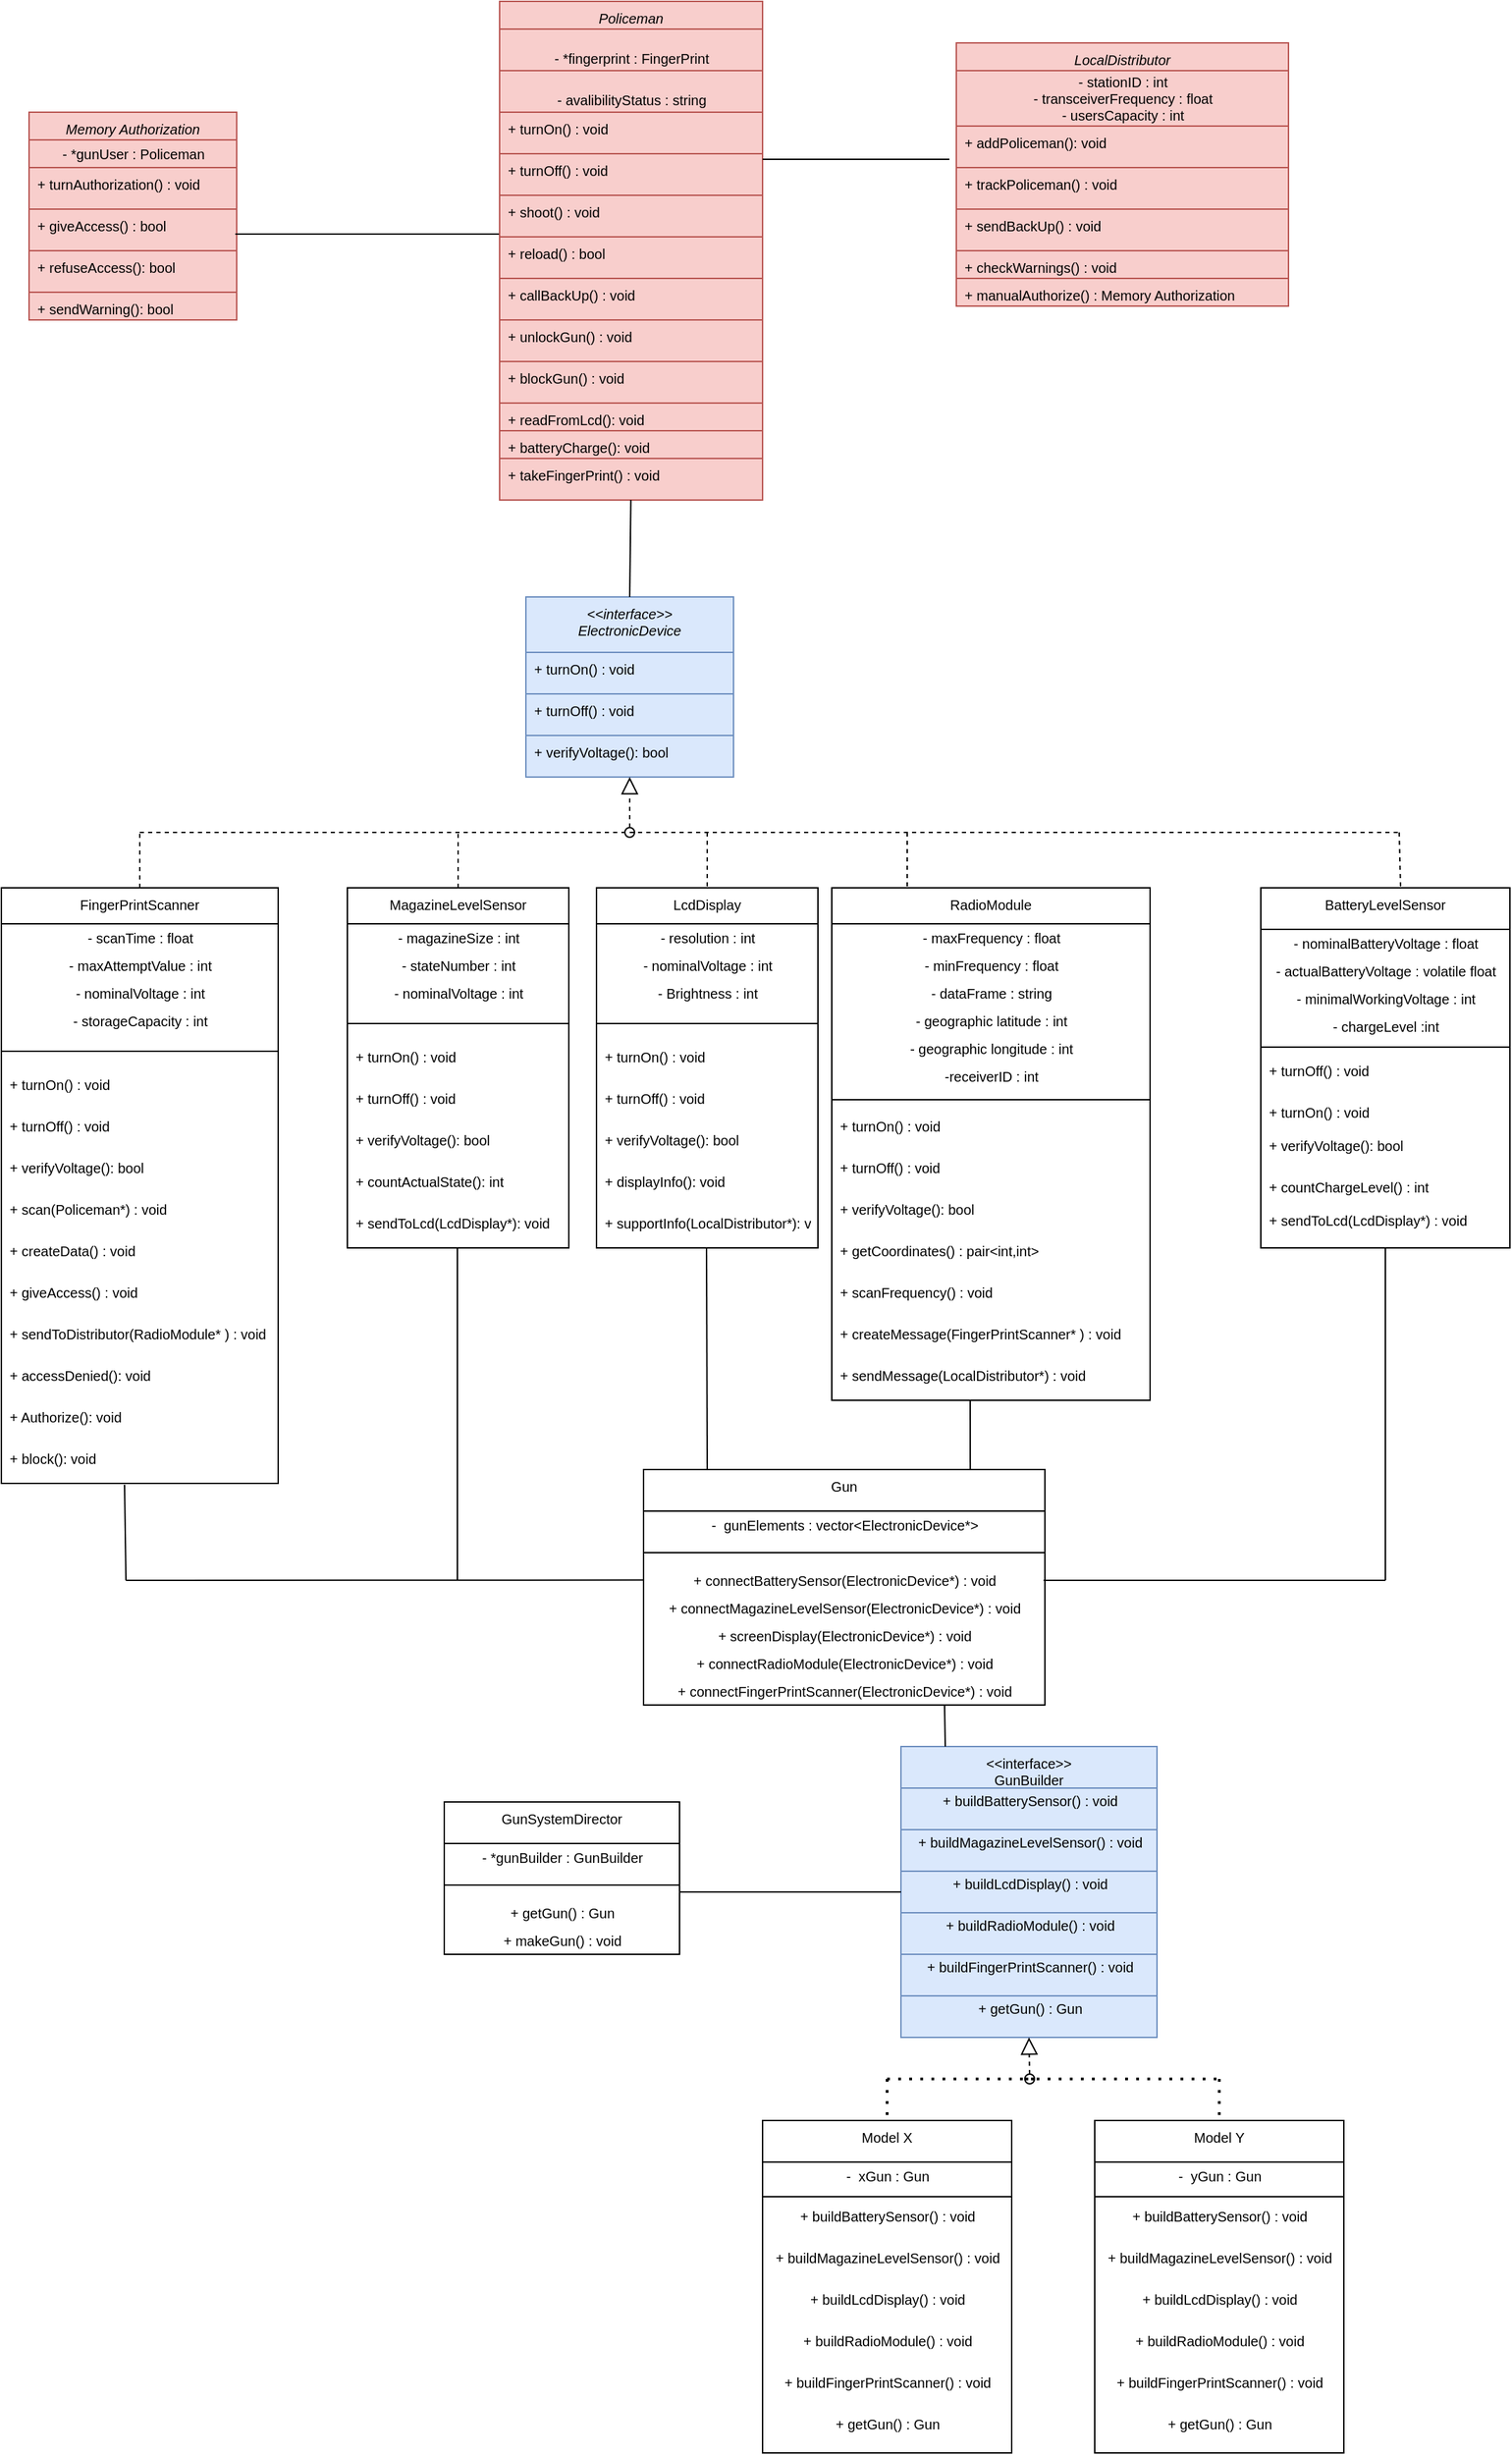 <mxfile version="13.10.9" type="github">
  <diagram id="C5RBs43oDa-KdzZeNtuy" name="Page-1">
    <mxGraphModel dx="1769" dy="583" grid="1" gridSize="10" guides="1" tooltips="1" connect="1" arrows="1" fold="1" page="1" pageScale="1" pageWidth="827" pageHeight="1169" math="0" shadow="0">
      <root>
        <mxCell id="WIyWlLk6GJQsqaUBKTNV-0" />
        <mxCell id="WIyWlLk6GJQsqaUBKTNV-1" parent="WIyWlLk6GJQsqaUBKTNV-0" />
        <mxCell id="zkfFHV4jXpPFQw0GAbJ--0" value="&lt;&lt;interface&gt;&gt;&#xa;ElectronicDevice" style="swimlane;fontStyle=2;align=center;verticalAlign=top;childLayout=stackLayout;horizontal=1;startSize=40;horizontalStack=0;resizeParent=1;resizeLast=0;collapsible=1;marginBottom=0;rounded=0;shadow=0;strokeWidth=1;fontSize=10;fillColor=#dae8fc;strokeColor=#6c8ebf;" parent="WIyWlLk6GJQsqaUBKTNV-1" vertex="1">
          <mxGeometry x="289" y="490" width="150" height="130" as="geometry">
            <mxRectangle x="230" y="140" width="160" height="26" as="alternateBounds" />
          </mxGeometry>
        </mxCell>
        <mxCell id="zkfFHV4jXpPFQw0GAbJ--5" value="+ turnOn() : void&#xa;" style="text;align=left;verticalAlign=top;spacingLeft=4;spacingRight=4;overflow=hidden;rotatable=0;points=[[0,0.5],[1,0.5]];portConstraint=eastwest;fontStyle=0;fontSize=10;fillColor=#dae8fc;strokeColor=#6c8ebf;" parent="zkfFHV4jXpPFQw0GAbJ--0" vertex="1">
          <mxGeometry y="40" width="150" height="30" as="geometry" />
        </mxCell>
        <mxCell id="sx2QIKrMVO3LEQY4gypk-1" value="+ turnOff() : void&#xa;" style="text;align=left;verticalAlign=top;spacingLeft=4;spacingRight=4;overflow=hidden;rotatable=0;points=[[0,0.5],[1,0.5]];portConstraint=eastwest;fontStyle=0;fontSize=10;fillColor=#dae8fc;strokeColor=#6c8ebf;" parent="zkfFHV4jXpPFQw0GAbJ--0" vertex="1">
          <mxGeometry y="70" width="150" height="30" as="geometry" />
        </mxCell>
        <mxCell id="LMsbqxx9MmnWXp2nUihB-29" value="+ verifyVoltage(): bool&#xa;" style="text;align=left;verticalAlign=top;spacingLeft=4;spacingRight=4;overflow=hidden;rotatable=0;points=[[0,0.5],[1,0.5]];portConstraint=eastwest;fontStyle=0;fontSize=10;fillColor=#dae8fc;strokeColor=#6c8ebf;" parent="zkfFHV4jXpPFQw0GAbJ--0" vertex="1">
          <mxGeometry y="100" width="150" height="30" as="geometry" />
        </mxCell>
        <mxCell id="zkfFHV4jXpPFQw0GAbJ--6" value="BatteryLevelSensor" style="swimlane;fontStyle=0;align=center;verticalAlign=top;childLayout=stackLayout;horizontal=1;startSize=30;horizontalStack=0;resizeParent=1;resizeLast=0;collapsible=1;marginBottom=0;rounded=0;shadow=0;strokeWidth=1;fontSize=10;" parent="WIyWlLk6GJQsqaUBKTNV-1" vertex="1">
          <mxGeometry x="820" y="700" width="180" height="260" as="geometry">
            <mxRectangle x="130" y="380" width="160" height="26" as="alternateBounds" />
          </mxGeometry>
        </mxCell>
        <mxCell id="LMsbqxx9MmnWXp2nUihB-1" value="- nominalBatteryVoltage : float" style="text;html=1;align=center;verticalAlign=middle;resizable=0;points=[];autosize=1;fontSize=10;" parent="zkfFHV4jXpPFQw0GAbJ--6" vertex="1">
          <mxGeometry y="30" width="180" height="20" as="geometry" />
        </mxCell>
        <mxCell id="LMsbqxx9MmnWXp2nUihB-2" value="- actualBatteryVoltage : volatile float" style="text;html=1;align=center;verticalAlign=middle;resizable=0;points=[];autosize=1;fontSize=10;" parent="zkfFHV4jXpPFQw0GAbJ--6" vertex="1">
          <mxGeometry y="50" width="180" height="20" as="geometry" />
        </mxCell>
        <mxCell id="LMsbqxx9MmnWXp2nUihB-3" value="- minimalWorkingVoltage : int" style="text;html=1;align=center;verticalAlign=middle;resizable=0;points=[];autosize=1;fontSize=10;" parent="zkfFHV4jXpPFQw0GAbJ--6" vertex="1">
          <mxGeometry y="70" width="180" height="20" as="geometry" />
        </mxCell>
        <mxCell id="LMsbqxx9MmnWXp2nUihB-5" value="- chargeLevel :int " style="text;html=1;align=center;verticalAlign=middle;resizable=0;points=[];autosize=1;fontSize=10;" parent="zkfFHV4jXpPFQw0GAbJ--6" vertex="1">
          <mxGeometry y="90" width="180" height="20" as="geometry" />
        </mxCell>
        <mxCell id="zkfFHV4jXpPFQw0GAbJ--9" value="" style="line;html=1;strokeWidth=1;align=left;verticalAlign=middle;spacingTop=-6;spacingLeft=2;spacingRight=3;rotatable=0;labelPosition=right;points=[];portConstraint=eastwest;spacing=-1;fontSize=10;" parent="zkfFHV4jXpPFQw0GAbJ--6" vertex="1">
          <mxGeometry y="110" width="180" height="10" as="geometry" />
        </mxCell>
        <mxCell id="sx2QIKrMVO3LEQY4gypk-17" value="+ turnOff() : void&#xa;" style="text;align=left;verticalAlign=top;spacingLeft=4;spacingRight=4;overflow=hidden;rotatable=0;points=[[0,0.5],[1,0.5]];portConstraint=eastwest;fontStyle=0;fontSize=10;" parent="zkfFHV4jXpPFQw0GAbJ--6" vertex="1">
          <mxGeometry y="120" width="180" height="30" as="geometry" />
        </mxCell>
        <mxCell id="sx2QIKrMVO3LEQY4gypk-15" value="+ turnOn() : void&#xa;" style="text;align=left;verticalAlign=top;spacingLeft=4;spacingRight=4;overflow=hidden;rotatable=0;points=[[0,0.5],[1,0.5]];portConstraint=eastwest;fontStyle=0;fontSize=10;" parent="zkfFHV4jXpPFQw0GAbJ--6" vertex="1">
          <mxGeometry y="150" width="180" height="24" as="geometry" />
        </mxCell>
        <mxCell id="LMsbqxx9MmnWXp2nUihB-31" value="+ verifyVoltage(): bool&#xa;" style="text;align=left;verticalAlign=top;spacingLeft=4;spacingRight=4;overflow=hidden;rotatable=0;points=[[0,0.5],[1,0.5]];portConstraint=eastwest;fontStyle=0;fontSize=10;" parent="zkfFHV4jXpPFQw0GAbJ--6" vertex="1">
          <mxGeometry y="174" width="180" height="30" as="geometry" />
        </mxCell>
        <mxCell id="LMsbqxx9MmnWXp2nUihB-7" value="+ countChargeLevel() : int&#xa;&#xa;" style="text;align=left;verticalAlign=top;spacingLeft=4;spacingRight=4;overflow=hidden;rotatable=0;points=[[0,0.5],[1,0.5]];portConstraint=eastwest;fontStyle=0;fontSize=10;" parent="zkfFHV4jXpPFQw0GAbJ--6" vertex="1">
          <mxGeometry y="204" width="180" height="24" as="geometry" />
        </mxCell>
        <mxCell id="LMsbqxx9MmnWXp2nUihB-8" value="+ sendToLcd(LcdDisplay*) : void&#xa;&#xa;" style="text;align=left;verticalAlign=top;spacingLeft=4;spacingRight=4;overflow=hidden;rotatable=0;points=[[0,0.5],[1,0.5]];portConstraint=eastwest;fontStyle=0;fontSize=10;" parent="zkfFHV4jXpPFQw0GAbJ--6" vertex="1">
          <mxGeometry y="228" width="180" height="24" as="geometry" />
        </mxCell>
        <mxCell id="zkfFHV4jXpPFQw0GAbJ--13" value="LcdDisplay" style="swimlane;fontStyle=0;align=center;verticalAlign=top;childLayout=stackLayout;horizontal=1;startSize=26;horizontalStack=0;resizeParent=1;resizeLast=0;collapsible=1;marginBottom=0;rounded=0;shadow=0;strokeWidth=1;fontSize=10;" parent="WIyWlLk6GJQsqaUBKTNV-1" vertex="1">
          <mxGeometry x="340" y="700" width="160" height="260" as="geometry">
            <mxRectangle x="340" y="380" width="170" height="26" as="alternateBounds" />
          </mxGeometry>
        </mxCell>
        <mxCell id="LMsbqxx9MmnWXp2nUihB-39" value="- resolution : int" style="text;html=1;align=center;verticalAlign=middle;resizable=0;points=[];autosize=1;fontSize=10;" parent="zkfFHV4jXpPFQw0GAbJ--13" vertex="1">
          <mxGeometry y="26" width="160" height="20" as="geometry" />
        </mxCell>
        <mxCell id="LMsbqxx9MmnWXp2nUihB-40" value="- nominalVoltage : int" style="text;html=1;align=center;verticalAlign=middle;resizable=0;points=[];autosize=1;fontSize=10;" parent="zkfFHV4jXpPFQw0GAbJ--13" vertex="1">
          <mxGeometry y="46" width="160" height="20" as="geometry" />
        </mxCell>
        <mxCell id="LMsbqxx9MmnWXp2nUihB-41" value="- Brightness : int" style="text;html=1;align=center;verticalAlign=middle;resizable=0;points=[];autosize=1;fontSize=10;" parent="zkfFHV4jXpPFQw0GAbJ--13" vertex="1">
          <mxGeometry y="66" width="160" height="20" as="geometry" />
        </mxCell>
        <mxCell id="zkfFHV4jXpPFQw0GAbJ--15" value="" style="line;html=1;strokeWidth=1;align=left;verticalAlign=middle;spacingTop=-1;spacingLeft=3;spacingRight=3;rotatable=0;labelPosition=right;points=[];portConstraint=eastwest;fontSize=10;" parent="zkfFHV4jXpPFQw0GAbJ--13" vertex="1">
          <mxGeometry y="86" width="160" height="24" as="geometry" />
        </mxCell>
        <mxCell id="sx2QIKrMVO3LEQY4gypk-14" value="+ turnOn() : void&#xa;" style="text;align=left;verticalAlign=top;spacingLeft=4;spacingRight=4;overflow=hidden;rotatable=0;points=[[0,0.5],[1,0.5]];portConstraint=eastwest;fontStyle=0;fontSize=10;" parent="zkfFHV4jXpPFQw0GAbJ--13" vertex="1">
          <mxGeometry y="110" width="160" height="30" as="geometry" />
        </mxCell>
        <mxCell id="sx2QIKrMVO3LEQY4gypk-16" value="+ turnOff() : void&#xa;" style="text;align=left;verticalAlign=top;spacingLeft=4;spacingRight=4;overflow=hidden;rotatable=0;points=[[0,0.5],[1,0.5]];portConstraint=eastwest;fontStyle=0;fontSize=10;" parent="zkfFHV4jXpPFQw0GAbJ--13" vertex="1">
          <mxGeometry y="140" width="160" height="30" as="geometry" />
        </mxCell>
        <mxCell id="LMsbqxx9MmnWXp2nUihB-33" value="+ verifyVoltage(): bool&#xa;" style="text;align=left;verticalAlign=top;spacingLeft=4;spacingRight=4;overflow=hidden;rotatable=0;points=[[0,0.5],[1,0.5]];portConstraint=eastwest;fontStyle=0;fontSize=10;" parent="zkfFHV4jXpPFQw0GAbJ--13" vertex="1">
          <mxGeometry y="170" width="160" height="30" as="geometry" />
        </mxCell>
        <mxCell id="LMsbqxx9MmnWXp2nUihB-42" value="+ displayInfo(): void&#xa;" style="text;align=left;verticalAlign=top;spacingLeft=4;spacingRight=4;overflow=hidden;rotatable=0;points=[[0,0.5],[1,0.5]];portConstraint=eastwest;fontStyle=0;fontSize=10;" parent="zkfFHV4jXpPFQw0GAbJ--13" vertex="1">
          <mxGeometry y="200" width="160" height="30" as="geometry" />
        </mxCell>
        <mxCell id="LMsbqxx9MmnWXp2nUihB-43" value="+ supportInfo(LocalDistributor*): void&#xa;" style="text;align=left;verticalAlign=top;spacingLeft=4;spacingRight=4;overflow=hidden;rotatable=0;points=[[0,0.5],[1,0.5]];portConstraint=eastwest;fontStyle=0;fontSize=10;" parent="zkfFHV4jXpPFQw0GAbJ--13" vertex="1">
          <mxGeometry y="230" width="160" height="30" as="geometry" />
        </mxCell>
        <mxCell id="sx2QIKrMVO3LEQY4gypk-18" value="MagazineLevelSensor" style="swimlane;fontStyle=0;align=center;verticalAlign=top;childLayout=stackLayout;horizontal=1;startSize=26;horizontalStack=0;resizeParent=1;resizeLast=0;collapsible=1;marginBottom=0;rounded=0;shadow=0;strokeWidth=1;fontSize=10;" parent="WIyWlLk6GJQsqaUBKTNV-1" vertex="1">
          <mxGeometry x="160" y="700" width="160" height="260" as="geometry">
            <mxRectangle x="340" y="380" width="170" height="26" as="alternateBounds" />
          </mxGeometry>
        </mxCell>
        <mxCell id="LMsbqxx9MmnWXp2nUihB-10" value="- magazineSize : int" style="text;html=1;align=center;verticalAlign=middle;resizable=0;points=[];autosize=1;fontSize=10;" parent="sx2QIKrMVO3LEQY4gypk-18" vertex="1">
          <mxGeometry y="26" width="160" height="20" as="geometry" />
        </mxCell>
        <mxCell id="LMsbqxx9MmnWXp2nUihB-11" value="- stateNumber : int" style="text;html=1;align=center;verticalAlign=middle;resizable=0;points=[];autosize=1;fontSize=10;" parent="sx2QIKrMVO3LEQY4gypk-18" vertex="1">
          <mxGeometry y="46" width="160" height="20" as="geometry" />
        </mxCell>
        <mxCell id="LMsbqxx9MmnWXp2nUihB-12" value="- nominalVoltage : int" style="text;html=1;align=center;verticalAlign=middle;resizable=0;points=[];autosize=1;fontSize=10;" parent="sx2QIKrMVO3LEQY4gypk-18" vertex="1">
          <mxGeometry y="66" width="160" height="20" as="geometry" />
        </mxCell>
        <mxCell id="sx2QIKrMVO3LEQY4gypk-20" value="" style="line;html=1;strokeWidth=1;align=left;verticalAlign=middle;spacingTop=-1;spacingLeft=3;spacingRight=3;rotatable=0;labelPosition=right;points=[];portConstraint=eastwest;fontSize=10;" parent="sx2QIKrMVO3LEQY4gypk-18" vertex="1">
          <mxGeometry y="86" width="160" height="24" as="geometry" />
        </mxCell>
        <mxCell id="sx2QIKrMVO3LEQY4gypk-21" value="+ turnOn() : void&#xa;" style="text;align=left;verticalAlign=top;spacingLeft=4;spacingRight=4;overflow=hidden;rotatable=0;points=[[0,0.5],[1,0.5]];portConstraint=eastwest;fontStyle=0;fontSize=10;" parent="sx2QIKrMVO3LEQY4gypk-18" vertex="1">
          <mxGeometry y="110" width="160" height="30" as="geometry" />
        </mxCell>
        <mxCell id="sx2QIKrMVO3LEQY4gypk-22" value="+ turnOff() : void&#xa;" style="text;align=left;verticalAlign=top;spacingLeft=4;spacingRight=4;overflow=hidden;rotatable=0;points=[[0,0.5],[1,0.5]];portConstraint=eastwest;fontStyle=0;fontSize=10;" parent="sx2QIKrMVO3LEQY4gypk-18" vertex="1">
          <mxGeometry y="140" width="160" height="30" as="geometry" />
        </mxCell>
        <mxCell id="LMsbqxx9MmnWXp2nUihB-32" value="+ verifyVoltage(): bool&#xa;" style="text;align=left;verticalAlign=top;spacingLeft=4;spacingRight=4;overflow=hidden;rotatable=0;points=[[0,0.5],[1,0.5]];portConstraint=eastwest;fontStyle=0;fontSize=10;" parent="sx2QIKrMVO3LEQY4gypk-18" vertex="1">
          <mxGeometry y="170" width="160" height="30" as="geometry" />
        </mxCell>
        <mxCell id="LMsbqxx9MmnWXp2nUihB-37" value="+ countActualState(): int&#xa;" style="text;align=left;verticalAlign=top;spacingLeft=4;spacingRight=4;overflow=hidden;rotatable=0;points=[[0,0.5],[1,0.5]];portConstraint=eastwest;fontStyle=0;fontSize=10;" parent="sx2QIKrMVO3LEQY4gypk-18" vertex="1">
          <mxGeometry y="200" width="160" height="30" as="geometry" />
        </mxCell>
        <mxCell id="LMsbqxx9MmnWXp2nUihB-38" value="+ sendToLcd(LcdDisplay*): void&#xa;" style="text;align=left;verticalAlign=top;spacingLeft=4;spacingRight=4;overflow=hidden;rotatable=0;points=[[0,0.5],[1,0.5]];portConstraint=eastwest;fontStyle=0;fontSize=10;" parent="sx2QIKrMVO3LEQY4gypk-18" vertex="1">
          <mxGeometry y="230" width="160" height="30" as="geometry" />
        </mxCell>
        <mxCell id="sx2QIKrMVO3LEQY4gypk-25" value="RadioModule" style="swimlane;fontStyle=0;align=center;verticalAlign=top;childLayout=stackLayout;horizontal=1;startSize=26;horizontalStack=0;resizeParent=1;resizeLast=0;collapsible=1;marginBottom=0;rounded=0;shadow=0;strokeWidth=1;fontSize=10;" parent="WIyWlLk6GJQsqaUBKTNV-1" vertex="1">
          <mxGeometry x="510" y="700" width="230" height="370" as="geometry">
            <mxRectangle x="340" y="380" width="170" height="26" as="alternateBounds" />
          </mxGeometry>
        </mxCell>
        <mxCell id="LMsbqxx9MmnWXp2nUihB-44" value="- maxFrequency : float" style="text;html=1;align=center;verticalAlign=middle;resizable=0;points=[];autosize=1;fontSize=10;" parent="sx2QIKrMVO3LEQY4gypk-25" vertex="1">
          <mxGeometry y="26" width="230" height="20" as="geometry" />
        </mxCell>
        <mxCell id="LMsbqxx9MmnWXp2nUihB-45" value="- minFrequency : float" style="text;html=1;align=center;verticalAlign=middle;resizable=0;points=[];autosize=1;fontSize=10;" parent="sx2QIKrMVO3LEQY4gypk-25" vertex="1">
          <mxGeometry y="46" width="230" height="20" as="geometry" />
        </mxCell>
        <mxCell id="LMsbqxx9MmnWXp2nUihB-47" value="- dataFrame : string" style="text;html=1;align=center;verticalAlign=middle;resizable=0;points=[];autosize=1;fontSize=10;" parent="sx2QIKrMVO3LEQY4gypk-25" vertex="1">
          <mxGeometry y="66" width="230" height="20" as="geometry" />
        </mxCell>
        <mxCell id="LMsbqxx9MmnWXp2nUihB-48" value="-&lt;span class=&quot;aCOpRe&quot;&gt;&lt;span&gt; geographic latitude : int&lt;br&gt;&lt;/span&gt;&lt;/span&gt;" style="text;html=1;align=center;verticalAlign=middle;resizable=0;points=[];autosize=1;fontSize=10;" parent="sx2QIKrMVO3LEQY4gypk-25" vertex="1">
          <mxGeometry y="86" width="230" height="20" as="geometry" />
        </mxCell>
        <mxCell id="LMsbqxx9MmnWXp2nUihB-49" value="-&lt;span class=&quot;aCOpRe&quot;&gt;&lt;span&gt; geographic longitude : int&lt;br&gt;&lt;/span&gt;&lt;/span&gt;" style="text;html=1;align=center;verticalAlign=middle;resizable=0;points=[];autosize=1;fontSize=10;" parent="sx2QIKrMVO3LEQY4gypk-25" vertex="1">
          <mxGeometry y="106" width="230" height="20" as="geometry" />
        </mxCell>
        <mxCell id="LMsbqxx9MmnWXp2nUihB-50" value="-receiverID : int" style="text;html=1;align=center;verticalAlign=middle;resizable=0;points=[];autosize=1;fontSize=10;" parent="sx2QIKrMVO3LEQY4gypk-25" vertex="1">
          <mxGeometry y="126" width="230" height="20" as="geometry" />
        </mxCell>
        <mxCell id="sx2QIKrMVO3LEQY4gypk-26" value="" style="line;html=1;strokeWidth=1;align=left;verticalAlign=middle;spacingTop=-1;spacingLeft=3;spacingRight=3;rotatable=0;labelPosition=right;points=[];portConstraint=eastwest;fontSize=10;" parent="sx2QIKrMVO3LEQY4gypk-25" vertex="1">
          <mxGeometry y="146" width="230" height="14" as="geometry" />
        </mxCell>
        <mxCell id="sx2QIKrMVO3LEQY4gypk-27" value="+ turnOn() : void&#xa;" style="text;align=left;verticalAlign=top;spacingLeft=4;spacingRight=4;overflow=hidden;rotatable=0;points=[[0,0.5],[1,0.5]];portConstraint=eastwest;fontStyle=0;fontSize=10;" parent="sx2QIKrMVO3LEQY4gypk-25" vertex="1">
          <mxGeometry y="160" width="230" height="30" as="geometry" />
        </mxCell>
        <mxCell id="sx2QIKrMVO3LEQY4gypk-28" value="+ turnOff() : void&#xa;" style="text;align=left;verticalAlign=top;spacingLeft=4;spacingRight=4;overflow=hidden;rotatable=0;points=[[0,0.5],[1,0.5]];portConstraint=eastwest;fontStyle=0;fontSize=10;" parent="sx2QIKrMVO3LEQY4gypk-25" vertex="1">
          <mxGeometry y="190" width="230" height="30" as="geometry" />
        </mxCell>
        <mxCell id="LMsbqxx9MmnWXp2nUihB-34" value="+ verifyVoltage(): bool&#xa;" style="text;align=left;verticalAlign=top;spacingLeft=4;spacingRight=4;overflow=hidden;rotatable=0;points=[[0,0.5],[1,0.5]];portConstraint=eastwest;fontStyle=0;fontSize=10;" parent="sx2QIKrMVO3LEQY4gypk-25" vertex="1">
          <mxGeometry y="220" width="230" height="30" as="geometry" />
        </mxCell>
        <mxCell id="LMsbqxx9MmnWXp2nUihB-51" value="+ getCoordinates() : pair&lt;int,int&gt;&#xa;" style="text;align=left;verticalAlign=top;spacingLeft=4;spacingRight=4;overflow=hidden;rotatable=0;points=[[0,0.5],[1,0.5]];portConstraint=eastwest;fontStyle=0;fontSize=10;" parent="sx2QIKrMVO3LEQY4gypk-25" vertex="1">
          <mxGeometry y="250" width="230" height="30" as="geometry" />
        </mxCell>
        <mxCell id="LMsbqxx9MmnWXp2nUihB-52" value="+ scanFrequency() : void&#xa;" style="text;align=left;verticalAlign=top;spacingLeft=4;spacingRight=4;overflow=hidden;rotatable=0;points=[[0,0.5],[1,0.5]];portConstraint=eastwest;fontStyle=0;fontSize=10;" parent="sx2QIKrMVO3LEQY4gypk-25" vertex="1">
          <mxGeometry y="280" width="230" height="30" as="geometry" />
        </mxCell>
        <mxCell id="LMsbqxx9MmnWXp2nUihB-53" value="+ createMessage(FingerPrintScanner* ) : void&#xa;" style="text;align=left;verticalAlign=top;spacingLeft=4;spacingRight=4;overflow=hidden;rotatable=0;points=[[0,0.5],[1,0.5]];portConstraint=eastwest;fontStyle=0;fontSize=10;" parent="sx2QIKrMVO3LEQY4gypk-25" vertex="1">
          <mxGeometry y="310" width="230" height="30" as="geometry" />
        </mxCell>
        <mxCell id="LMsbqxx9MmnWXp2nUihB-54" value="+ sendMessage(LocalDistributor*) : void&#xa;" style="text;align=left;verticalAlign=top;spacingLeft=4;spacingRight=4;overflow=hidden;rotatable=0;points=[[0,0.5],[1,0.5]];portConstraint=eastwest;fontStyle=0;fontSize=10;" parent="sx2QIKrMVO3LEQY4gypk-25" vertex="1">
          <mxGeometry y="340" width="230" height="30" as="geometry" />
        </mxCell>
        <mxCell id="sx2QIKrMVO3LEQY4gypk-29" value="FingerPrintScanner" style="swimlane;fontStyle=0;align=center;verticalAlign=top;childLayout=stackLayout;horizontal=1;startSize=26;horizontalStack=0;resizeParent=1;resizeLast=0;collapsible=1;marginBottom=0;rounded=0;shadow=0;strokeWidth=1;fontSize=10;" parent="WIyWlLk6GJQsqaUBKTNV-1" vertex="1">
          <mxGeometry x="-90" y="700" width="200" height="430" as="geometry">
            <mxRectangle x="340" y="380" width="170" height="26" as="alternateBounds" />
          </mxGeometry>
        </mxCell>
        <mxCell id="LMsbqxx9MmnWXp2nUihB-55" value="&lt;div&gt;- scanTime : float&lt;/div&gt;" style="text;html=1;align=center;verticalAlign=middle;resizable=0;points=[];autosize=1;fontSize=10;" parent="sx2QIKrMVO3LEQY4gypk-29" vertex="1">
          <mxGeometry y="26" width="200" height="20" as="geometry" />
        </mxCell>
        <mxCell id="LMsbqxx9MmnWXp2nUihB-56" value="&lt;div&gt;- maxAttemptValue : int&lt;/div&gt;" style="text;html=1;align=center;verticalAlign=middle;resizable=0;points=[];autosize=1;fontSize=10;" parent="sx2QIKrMVO3LEQY4gypk-29" vertex="1">
          <mxGeometry y="46" width="200" height="20" as="geometry" />
        </mxCell>
        <mxCell id="LMsbqxx9MmnWXp2nUihB-58" value="- nominalVoltage : int" style="text;html=1;align=center;verticalAlign=middle;resizable=0;points=[];autosize=1;fontSize=10;" parent="sx2QIKrMVO3LEQY4gypk-29" vertex="1">
          <mxGeometry y="66" width="200" height="20" as="geometry" />
        </mxCell>
        <mxCell id="LMsbqxx9MmnWXp2nUihB-57" value="- storageCapacity : int" style="text;html=1;align=center;verticalAlign=middle;resizable=0;points=[];autosize=1;fontSize=10;" parent="sx2QIKrMVO3LEQY4gypk-29" vertex="1">
          <mxGeometry y="86" width="200" height="20" as="geometry" />
        </mxCell>
        <mxCell id="sx2QIKrMVO3LEQY4gypk-30" value="" style="line;html=1;strokeWidth=1;align=left;verticalAlign=middle;spacingTop=-1;spacingLeft=3;spacingRight=3;rotatable=0;labelPosition=right;points=[];portConstraint=eastwest;fontSize=10;" parent="sx2QIKrMVO3LEQY4gypk-29" vertex="1">
          <mxGeometry y="106" width="200" height="24" as="geometry" />
        </mxCell>
        <mxCell id="sx2QIKrMVO3LEQY4gypk-31" value="+ turnOn() : void&#xa;" style="text;align=left;verticalAlign=top;spacingLeft=4;spacingRight=4;overflow=hidden;rotatable=0;points=[[0,0.5],[1,0.5]];portConstraint=eastwest;fontStyle=0;fontSize=10;" parent="sx2QIKrMVO3LEQY4gypk-29" vertex="1">
          <mxGeometry y="130" width="200" height="30" as="geometry" />
        </mxCell>
        <mxCell id="sx2QIKrMVO3LEQY4gypk-32" value="+ turnOff() : void&#xa;" style="text;align=left;verticalAlign=top;spacingLeft=4;spacingRight=4;overflow=hidden;rotatable=0;points=[[0,0.5],[1,0.5]];portConstraint=eastwest;fontStyle=0;fontSize=10;" parent="sx2QIKrMVO3LEQY4gypk-29" vertex="1">
          <mxGeometry y="160" width="200" height="30" as="geometry" />
        </mxCell>
        <mxCell id="LMsbqxx9MmnWXp2nUihB-35" value="+ verifyVoltage(): bool&#xa;" style="text;align=left;verticalAlign=top;spacingLeft=4;spacingRight=4;overflow=hidden;rotatable=0;points=[[0,0.5],[1,0.5]];portConstraint=eastwest;fontStyle=0;fontSize=10;" parent="sx2QIKrMVO3LEQY4gypk-29" vertex="1">
          <mxGeometry y="190" width="200" height="30" as="geometry" />
        </mxCell>
        <mxCell id="LMsbqxx9MmnWXp2nUihB-60" value="+ scan(Policeman*) : void  &#xa;" style="text;align=left;verticalAlign=top;spacingLeft=4;spacingRight=4;overflow=hidden;rotatable=0;points=[[0,0.5],[1,0.5]];portConstraint=eastwest;fontStyle=0;fontSize=10;" parent="sx2QIKrMVO3LEQY4gypk-29" vertex="1">
          <mxGeometry y="220" width="200" height="30" as="geometry" />
        </mxCell>
        <mxCell id="LMsbqxx9MmnWXp2nUihB-62" value="+ createData() : void  &#xa;" style="text;align=left;verticalAlign=top;spacingLeft=4;spacingRight=4;overflow=hidden;rotatable=0;points=[[0,0.5],[1,0.5]];portConstraint=eastwest;fontStyle=0;fontSize=10;" parent="sx2QIKrMVO3LEQY4gypk-29" vertex="1">
          <mxGeometry y="250" width="200" height="30" as="geometry" />
        </mxCell>
        <mxCell id="zYMQDGKd3a_AJ7LAd1tk-0" value="+ giveAccess() : void  &#xa;" style="text;align=left;verticalAlign=top;spacingLeft=4;spacingRight=4;overflow=hidden;rotatable=0;points=[[0,0.5],[1,0.5]];portConstraint=eastwest;fontStyle=0;fontSize=10;" parent="sx2QIKrMVO3LEQY4gypk-29" vertex="1">
          <mxGeometry y="280" width="200" height="30" as="geometry" />
        </mxCell>
        <mxCell id="zYMQDGKd3a_AJ7LAd1tk-1" value="+ sendToDistributor(RadioModule* ) : void  &#xa;" style="text;align=left;verticalAlign=top;spacingLeft=4;spacingRight=4;overflow=hidden;rotatable=0;points=[[0,0.5],[1,0.5]];portConstraint=eastwest;fontStyle=0;fontSize=10;" parent="sx2QIKrMVO3LEQY4gypk-29" vertex="1">
          <mxGeometry y="310" width="200" height="30" as="geometry" />
        </mxCell>
        <mxCell id="LMsbqxx9MmnWXp2nUihB-75" value="+ accessDenied(): void  &#xa;&#xa;&#xa;" style="text;align=left;verticalAlign=top;spacingLeft=4;spacingRight=4;overflow=hidden;rotatable=0;points=[[0,0.5],[1,0.5]];portConstraint=eastwest;fontStyle=0;fontSize=10;" parent="sx2QIKrMVO3LEQY4gypk-29" vertex="1">
          <mxGeometry y="340" width="200" height="30" as="geometry" />
        </mxCell>
        <mxCell id="zYMQDGKd3a_AJ7LAd1tk-9" value="+ Authorize(): void  &#xa;&#xa;&#xa;" style="text;align=left;verticalAlign=top;spacingLeft=4;spacingRight=4;overflow=hidden;rotatable=0;points=[[0,0.5],[1,0.5]];portConstraint=eastwest;fontStyle=0;fontSize=10;" parent="sx2QIKrMVO3LEQY4gypk-29" vertex="1">
          <mxGeometry y="370" width="200" height="30" as="geometry" />
        </mxCell>
        <mxCell id="zYMQDGKd3a_AJ7LAd1tk-6" value="+ block(): void  &#xa;" style="text;align=left;verticalAlign=top;spacingLeft=4;spacingRight=4;overflow=hidden;rotatable=0;points=[[0,0.5],[1,0.5]];portConstraint=eastwest;fontStyle=0;fontSize=10;" parent="sx2QIKrMVO3LEQY4gypk-29" vertex="1">
          <mxGeometry y="400" width="200" height="30" as="geometry" />
        </mxCell>
        <mxCell id="LMsbqxx9MmnWXp2nUihB-20" value="" style="endArrow=none;dashed=1;html=1;fontSize=10;" parent="WIyWlLk6GJQsqaUBKTNV-1" edge="1">
          <mxGeometry width="50" height="50" relative="1" as="geometry">
            <mxPoint x="10" y="660" as="sourcePoint" />
            <mxPoint x="280" y="660" as="targetPoint" />
          </mxGeometry>
        </mxCell>
        <mxCell id="LMsbqxx9MmnWXp2nUihB-22" value="" style="endArrow=none;dashed=1;html=1;exitX=0.5;exitY=0;exitDx=0;exitDy=0;fontSize=10;" parent="WIyWlLk6GJQsqaUBKTNV-1" source="sx2QIKrMVO3LEQY4gypk-18" edge="1">
          <mxGeometry width="50" height="50" relative="1" as="geometry">
            <mxPoint x="264.5" y="700" as="sourcePoint" />
            <mxPoint x="240" y="660" as="targetPoint" />
          </mxGeometry>
        </mxCell>
        <mxCell id="LMsbqxx9MmnWXp2nUihB-23" value="" style="endArrow=none;dashed=1;html=1;fontSize=10;" parent="WIyWlLk6GJQsqaUBKTNV-1" edge="1">
          <mxGeometry width="50" height="50" relative="1" as="geometry">
            <mxPoint x="280" y="660" as="sourcePoint" />
            <mxPoint x="920" y="660" as="targetPoint" />
          </mxGeometry>
        </mxCell>
        <mxCell id="LMsbqxx9MmnWXp2nUihB-24" value="" style="endArrow=none;dashed=1;html=1;entryX=0.5;entryY=0;entryDx=0;entryDy=0;fontSize=10;" parent="WIyWlLk6GJQsqaUBKTNV-1" target="zkfFHV4jXpPFQw0GAbJ--13" edge="1">
          <mxGeometry width="50" height="50" relative="1" as="geometry">
            <mxPoint x="420" y="660" as="sourcePoint" />
            <mxPoint x="520" y="570" as="targetPoint" />
          </mxGeometry>
        </mxCell>
        <mxCell id="LMsbqxx9MmnWXp2nUihB-25" value="" style="endArrow=none;dashed=1;html=1;entryX=0.5;entryY=0;entryDx=0;entryDy=0;fontSize=10;" parent="WIyWlLk6GJQsqaUBKTNV-1" edge="1">
          <mxGeometry width="50" height="50" relative="1" as="geometry">
            <mxPoint x="564.5" y="660" as="sourcePoint" />
            <mxPoint x="564.5" y="700" as="targetPoint" />
          </mxGeometry>
        </mxCell>
        <mxCell id="LMsbqxx9MmnWXp2nUihB-27" value="" style="startArrow=oval;startFill=0;startSize=7;endArrow=block;endFill=0;endSize=10;dashed=1;html=1;entryX=0.5;entryY=1;entryDx=0;entryDy=0;" parent="WIyWlLk6GJQsqaUBKTNV-1" target="zkfFHV4jXpPFQw0GAbJ--0" edge="1">
          <mxGeometry width="100" relative="1" as="geometry">
            <mxPoint x="364" y="660" as="sourcePoint" />
            <mxPoint x="400" y="600" as="targetPoint" />
          </mxGeometry>
        </mxCell>
        <mxCell id="LMsbqxx9MmnWXp2nUihB-80" value="Gun" style="swimlane;fontStyle=0;align=center;verticalAlign=top;childLayout=stackLayout;horizontal=1;startSize=30;horizontalStack=0;resizeParent=1;resizeLast=0;collapsible=1;marginBottom=0;rounded=0;shadow=0;strokeWidth=1;fontSize=10;" parent="WIyWlLk6GJQsqaUBKTNV-1" vertex="1">
          <mxGeometry x="374" y="1120" width="290" height="170" as="geometry">
            <mxRectangle x="130" y="380" width="160" height="26" as="alternateBounds" />
          </mxGeometry>
        </mxCell>
        <mxCell id="SZxRtCJqyWKQ7ooCCnyD-42" value="" style="endArrow=none;html=1;fontSize=10;entryX=0.5;entryY=1;entryDx=0;entryDy=0;exitX=0.814;exitY=0;exitDx=0;exitDy=0;exitPerimeter=0;" parent="LMsbqxx9MmnWXp2nUihB-80" source="LMsbqxx9MmnWXp2nUihB-80" edge="1">
          <mxGeometry width="50" height="50" relative="1" as="geometry">
            <mxPoint x="236" y="190" as="sourcePoint" />
            <mxPoint x="236" y="-50" as="targetPoint" />
          </mxGeometry>
        </mxCell>
        <mxCell id="SZxRtCJqyWKQ7ooCCnyD-0" value="&lt;font style=&quot;font-size: 10px&quot;&gt;-&amp;nbsp; gunElements :&lt;/font&gt;&lt;font style=&quot;font-size: 10px&quot;&gt;&lt;font style=&quot;font-size: 10px&quot;&gt; vector&amp;lt;ElectronicDevice*&amp;gt; &lt;/font&gt;&lt;/font&gt;" style="text;html=1;align=center;verticalAlign=middle;resizable=0;points=[];autosize=1;" parent="LMsbqxx9MmnWXp2nUihB-80" vertex="1">
          <mxGeometry y="30" width="290" height="20" as="geometry" />
        </mxCell>
        <mxCell id="LMsbqxx9MmnWXp2nUihB-85" value="" style="line;html=1;strokeWidth=1;align=left;verticalAlign=middle;spacingTop=-6;spacingLeft=2;spacingRight=3;rotatable=0;labelPosition=right;points=[];portConstraint=eastwest;spacing=-1;fontSize=10;" parent="LMsbqxx9MmnWXp2nUihB-80" vertex="1">
          <mxGeometry y="50" width="290" height="20" as="geometry" />
        </mxCell>
        <mxCell id="SZxRtCJqyWKQ7ooCCnyD-1" value="&lt;font style=&quot;font-size: 10px&quot;&gt;+ connectBatterySensor(ElectronicDevice*) : void&lt;/font&gt;" style="text;html=1;align=center;verticalAlign=middle;resizable=0;points=[];autosize=1;" parent="LMsbqxx9MmnWXp2nUihB-80" vertex="1">
          <mxGeometry y="70" width="290" height="20" as="geometry" />
        </mxCell>
        <mxCell id="SZxRtCJqyWKQ7ooCCnyD-3" value="&lt;font style=&quot;font-size: 10px&quot;&gt;+ connectMagazineLevelSensor(ElectronicDevice*) : void&lt;/font&gt;" style="text;html=1;align=center;verticalAlign=middle;resizable=0;points=[];autosize=1;" parent="LMsbqxx9MmnWXp2nUihB-80" vertex="1">
          <mxGeometry y="90" width="290" height="20" as="geometry" />
        </mxCell>
        <mxCell id="SZxRtCJqyWKQ7ooCCnyD-2" value="+ screenDisplay(ElectronicDevice*) : void" style="text;html=1;align=center;verticalAlign=middle;resizable=0;points=[];autosize=1;fontSize=10;" parent="LMsbqxx9MmnWXp2nUihB-80" vertex="1">
          <mxGeometry y="110" width="290" height="20" as="geometry" />
        </mxCell>
        <mxCell id="SZxRtCJqyWKQ7ooCCnyD-4" value="+ connectRadioModule(ElectronicDevice*) : void" style="text;html=1;align=center;verticalAlign=middle;resizable=0;points=[];autosize=1;fontSize=10;" parent="LMsbqxx9MmnWXp2nUihB-80" vertex="1">
          <mxGeometry y="130" width="290" height="20" as="geometry" />
        </mxCell>
        <mxCell id="SZxRtCJqyWKQ7ooCCnyD-59" value="+ connectFingerPrintScanner(ElectronicDevice*) : void" style="text;html=1;align=center;verticalAlign=middle;resizable=0;points=[];autosize=1;fontSize=10;" parent="LMsbqxx9MmnWXp2nUihB-80" vertex="1">
          <mxGeometry y="150" width="290" height="20" as="geometry" />
        </mxCell>
        <mxCell id="LMsbqxx9MmnWXp2nUihB-91" value="&lt;&lt;interface&gt;&gt;&#xa;GunBuilder&#xa;" style="swimlane;fontStyle=0;align=center;verticalAlign=top;childLayout=stackLayout;horizontal=1;startSize=30;horizontalStack=0;resizeParent=1;resizeLast=0;collapsible=1;marginBottom=0;rounded=0;shadow=0;strokeWidth=1;fontSize=10;fillColor=#dae8fc;strokeColor=#6c8ebf;" parent="WIyWlLk6GJQsqaUBKTNV-1" vertex="1">
          <mxGeometry x="560" y="1320" width="185" height="210" as="geometry">
            <mxRectangle x="130" y="380" width="160" height="26" as="alternateBounds" />
          </mxGeometry>
        </mxCell>
        <mxCell id="SZxRtCJqyWKQ7ooCCnyD-5" value="&lt;div&gt;+ buildBatterySensor() : void&lt;/div&gt;&lt;div&gt;&lt;br&gt;&lt;/div&gt;" style="text;html=1;align=center;verticalAlign=middle;resizable=0;points=[];autosize=1;fontSize=10;fillColor=#dae8fc;strokeColor=#6c8ebf;" parent="LMsbqxx9MmnWXp2nUihB-91" vertex="1">
          <mxGeometry y="30" width="185" height="30" as="geometry" />
        </mxCell>
        <mxCell id="SZxRtCJqyWKQ7ooCCnyD-6" value="&lt;div&gt;+ buildMagazineLevelSensor() : void&lt;/div&gt;&lt;div&gt;&lt;br&gt;&lt;/div&gt;" style="text;html=1;align=center;verticalAlign=middle;resizable=0;points=[];autosize=1;fontSize=10;fillColor=#dae8fc;strokeColor=#6c8ebf;" parent="LMsbqxx9MmnWXp2nUihB-91" vertex="1">
          <mxGeometry y="60" width="185" height="30" as="geometry" />
        </mxCell>
        <mxCell id="SZxRtCJqyWKQ7ooCCnyD-7" value="&lt;div&gt;+ buildLcdDisplay() : void&lt;/div&gt;&lt;div&gt;&lt;br&gt;&lt;/div&gt;" style="text;html=1;align=center;verticalAlign=middle;resizable=0;points=[];autosize=1;fontSize=10;fillColor=#dae8fc;strokeColor=#6c8ebf;" parent="LMsbqxx9MmnWXp2nUihB-91" vertex="1">
          <mxGeometry y="90" width="185" height="30" as="geometry" />
        </mxCell>
        <mxCell id="SZxRtCJqyWKQ7ooCCnyD-8" value="&lt;div&gt;+ buildRadioModule() : void&lt;/div&gt;&lt;div&gt;&lt;br&gt;&lt;/div&gt;" style="text;html=1;align=center;verticalAlign=middle;resizable=0;points=[];autosize=1;fontSize=10;fillColor=#dae8fc;strokeColor=#6c8ebf;" parent="LMsbqxx9MmnWXp2nUihB-91" vertex="1">
          <mxGeometry y="120" width="185" height="30" as="geometry" />
        </mxCell>
        <mxCell id="SZxRtCJqyWKQ7ooCCnyD-9" value="&lt;div&gt;+ buildFingerPrintScanner() : void&lt;/div&gt;&lt;div&gt;&lt;br&gt;&lt;/div&gt;" style="text;html=1;align=center;verticalAlign=middle;resizable=0;points=[];autosize=1;fontSize=10;fillColor=#dae8fc;strokeColor=#6c8ebf;" parent="LMsbqxx9MmnWXp2nUihB-91" vertex="1">
          <mxGeometry y="150" width="185" height="30" as="geometry" />
        </mxCell>
        <mxCell id="SZxRtCJqyWKQ7ooCCnyD-10" value="&lt;div&gt;+ getGun() : Gun&lt;br&gt;&lt;/div&gt;&lt;div&gt;&lt;br&gt;&lt;/div&gt;" style="text;html=1;align=center;verticalAlign=middle;resizable=0;points=[];autosize=1;fontSize=10;fillColor=#dae8fc;strokeColor=#6c8ebf;" parent="LMsbqxx9MmnWXp2nUihB-91" vertex="1">
          <mxGeometry y="180" width="185" height="30" as="geometry" />
        </mxCell>
        <mxCell id="LMsbqxx9MmnWXp2nUihB-93" value="Model X" style="swimlane;fontStyle=0;align=center;verticalAlign=top;childLayout=stackLayout;horizontal=1;startSize=30;horizontalStack=0;resizeParent=1;resizeLast=0;collapsible=1;marginBottom=0;rounded=0;shadow=0;strokeWidth=1;fontSize=10;" parent="WIyWlLk6GJQsqaUBKTNV-1" vertex="1">
          <mxGeometry x="460" y="1590" width="180" height="240" as="geometry">
            <mxRectangle x="130" y="380" width="160" height="26" as="alternateBounds" />
          </mxGeometry>
        </mxCell>
        <mxCell id="SZxRtCJqyWKQ7ooCCnyD-12" value="-&amp;nbsp; xGun : Gun" style="text;html=1;align=center;verticalAlign=middle;resizable=0;points=[];autosize=1;fontSize=10;" parent="LMsbqxx9MmnWXp2nUihB-93" vertex="1">
          <mxGeometry y="30" width="180" height="20" as="geometry" />
        </mxCell>
        <mxCell id="LMsbqxx9MmnWXp2nUihB-94" value="" style="line;html=1;strokeWidth=1;align=left;verticalAlign=middle;spacingTop=-6;spacingLeft=2;spacingRight=3;rotatable=0;labelPosition=right;points=[];portConstraint=eastwest;spacing=-1;fontSize=10;" parent="LMsbqxx9MmnWXp2nUihB-93" vertex="1">
          <mxGeometry y="50" width="180" height="10" as="geometry" />
        </mxCell>
        <mxCell id="SZxRtCJqyWKQ7ooCCnyD-14" value="&lt;div&gt;+ buildBatterySensor() : void&lt;/div&gt;&lt;div&gt;&lt;br&gt;&lt;/div&gt;" style="text;html=1;align=center;verticalAlign=middle;resizable=0;points=[];autosize=1;fontSize=10;" parent="LMsbqxx9MmnWXp2nUihB-93" vertex="1">
          <mxGeometry y="60" width="180" height="30" as="geometry" />
        </mxCell>
        <mxCell id="SZxRtCJqyWKQ7ooCCnyD-16" value="&lt;div&gt;+ buildMagazineLevelSensor() : void&lt;/div&gt;&lt;div&gt;&lt;br&gt;&lt;/div&gt;" style="text;html=1;align=center;verticalAlign=middle;resizable=0;points=[];autosize=1;fontSize=10;" parent="LMsbqxx9MmnWXp2nUihB-93" vertex="1">
          <mxGeometry y="90" width="180" height="30" as="geometry" />
        </mxCell>
        <mxCell id="SZxRtCJqyWKQ7ooCCnyD-18" value="&lt;div&gt;+ buildLcdDisplay() : void&lt;/div&gt;&lt;div&gt;&lt;br&gt;&lt;/div&gt;" style="text;html=1;align=center;verticalAlign=middle;resizable=0;points=[];autosize=1;fontSize=10;" parent="LMsbqxx9MmnWXp2nUihB-93" vertex="1">
          <mxGeometry y="120" width="180" height="30" as="geometry" />
        </mxCell>
        <mxCell id="SZxRtCJqyWKQ7ooCCnyD-20" value="&lt;div&gt;+ buildRadioModule() : void&lt;/div&gt;&lt;div&gt;&lt;br&gt;&lt;/div&gt;" style="text;html=1;align=center;verticalAlign=middle;resizable=0;points=[];autosize=1;fontSize=10;" parent="LMsbqxx9MmnWXp2nUihB-93" vertex="1">
          <mxGeometry y="150" width="180" height="30" as="geometry" />
        </mxCell>
        <mxCell id="SZxRtCJqyWKQ7ooCCnyD-22" value="&lt;div&gt;+ buildFingerPrintScanner() : void&lt;/div&gt;&lt;div&gt;&lt;br&gt;&lt;/div&gt;" style="text;html=1;align=center;verticalAlign=middle;resizable=0;points=[];autosize=1;fontSize=10;" parent="LMsbqxx9MmnWXp2nUihB-93" vertex="1">
          <mxGeometry y="180" width="180" height="30" as="geometry" />
        </mxCell>
        <mxCell id="SZxRtCJqyWKQ7ooCCnyD-25" value="&lt;div&gt;+ getGun() : Gun&lt;br&gt;&lt;/div&gt;&lt;div&gt;&lt;br&gt;&lt;/div&gt;" style="text;html=1;align=center;verticalAlign=middle;resizable=0;points=[];autosize=1;fontSize=10;" parent="LMsbqxx9MmnWXp2nUihB-93" vertex="1">
          <mxGeometry y="210" width="180" height="30" as="geometry" />
        </mxCell>
        <mxCell id="LMsbqxx9MmnWXp2nUihB-95" value="Model Y" style="swimlane;fontStyle=0;align=center;verticalAlign=top;childLayout=stackLayout;horizontal=1;startSize=30;horizontalStack=0;resizeParent=1;resizeLast=0;collapsible=1;marginBottom=0;rounded=0;shadow=0;strokeWidth=1;fontSize=10;" parent="WIyWlLk6GJQsqaUBKTNV-1" vertex="1">
          <mxGeometry x="700" y="1590" width="180" height="240" as="geometry">
            <mxRectangle x="130" y="380" width="160" height="26" as="alternateBounds" />
          </mxGeometry>
        </mxCell>
        <mxCell id="SZxRtCJqyWKQ7ooCCnyD-13" value="-&amp;nbsp; yGun : Gun" style="text;html=1;align=center;verticalAlign=middle;resizable=0;points=[];autosize=1;fontSize=10;" parent="LMsbqxx9MmnWXp2nUihB-95" vertex="1">
          <mxGeometry y="30" width="180" height="20" as="geometry" />
        </mxCell>
        <mxCell id="LMsbqxx9MmnWXp2nUihB-96" value="" style="line;html=1;strokeWidth=1;align=left;verticalAlign=middle;spacingTop=-6;spacingLeft=2;spacingRight=3;rotatable=0;labelPosition=right;points=[];portConstraint=eastwest;spacing=-1;fontSize=10;" parent="LMsbqxx9MmnWXp2nUihB-95" vertex="1">
          <mxGeometry y="50" width="180" height="10" as="geometry" />
        </mxCell>
        <mxCell id="SZxRtCJqyWKQ7ooCCnyD-15" value="&lt;div&gt;+ buildBatterySensor() : void&lt;/div&gt;&lt;div&gt;&lt;br&gt;&lt;/div&gt;" style="text;html=1;align=center;verticalAlign=middle;resizable=0;points=[];autosize=1;fontSize=10;" parent="LMsbqxx9MmnWXp2nUihB-95" vertex="1">
          <mxGeometry y="60" width="180" height="30" as="geometry" />
        </mxCell>
        <mxCell id="SZxRtCJqyWKQ7ooCCnyD-17" value="&lt;div&gt;+ buildMagazineLevelSensor() : void&lt;/div&gt;&lt;div&gt;&lt;br&gt;&lt;/div&gt;" style="text;html=1;align=center;verticalAlign=middle;resizable=0;points=[];autosize=1;fontSize=10;" parent="LMsbqxx9MmnWXp2nUihB-95" vertex="1">
          <mxGeometry y="90" width="180" height="30" as="geometry" />
        </mxCell>
        <mxCell id="SZxRtCJqyWKQ7ooCCnyD-19" value="&lt;div&gt;+ buildLcdDisplay() : void&lt;/div&gt;&lt;div&gt;&lt;br&gt;&lt;/div&gt;" style="text;html=1;align=center;verticalAlign=middle;resizable=0;points=[];autosize=1;fontSize=10;" parent="LMsbqxx9MmnWXp2nUihB-95" vertex="1">
          <mxGeometry y="120" width="180" height="30" as="geometry" />
        </mxCell>
        <mxCell id="SZxRtCJqyWKQ7ooCCnyD-21" value="&lt;div&gt;+ buildRadioModule() : void&lt;/div&gt;&lt;div&gt;&lt;br&gt;&lt;/div&gt;" style="text;html=1;align=center;verticalAlign=middle;resizable=0;points=[];autosize=1;fontSize=10;" parent="LMsbqxx9MmnWXp2nUihB-95" vertex="1">
          <mxGeometry y="150" width="180" height="30" as="geometry" />
        </mxCell>
        <mxCell id="SZxRtCJqyWKQ7ooCCnyD-23" value="&lt;div&gt;+ buildFingerPrintScanner() : void&lt;/div&gt;&lt;div&gt;&lt;br&gt;&lt;/div&gt;" style="text;html=1;align=center;verticalAlign=middle;resizable=0;points=[];autosize=1;fontSize=10;" parent="LMsbqxx9MmnWXp2nUihB-95" vertex="1">
          <mxGeometry y="180" width="180" height="30" as="geometry" />
        </mxCell>
        <mxCell id="SZxRtCJqyWKQ7ooCCnyD-24" value="&lt;div&gt;+ getGun() : Gun&lt;br&gt;&lt;/div&gt;&lt;div&gt;&lt;br&gt;&lt;/div&gt;" style="text;html=1;align=center;verticalAlign=middle;resizable=0;points=[];autosize=1;fontSize=10;" parent="LMsbqxx9MmnWXp2nUihB-95" vertex="1">
          <mxGeometry y="210" width="180" height="30" as="geometry" />
        </mxCell>
        <mxCell id="LMsbqxx9MmnWXp2nUihB-97" value="GunSystemDirector" style="swimlane;fontStyle=0;align=center;verticalAlign=top;childLayout=stackLayout;horizontal=1;startSize=30;horizontalStack=0;resizeParent=1;resizeLast=0;collapsible=1;marginBottom=0;rounded=0;shadow=0;strokeWidth=1;fontSize=10;" parent="WIyWlLk6GJQsqaUBKTNV-1" vertex="1">
          <mxGeometry x="230" y="1360" width="170" height="110" as="geometry">
            <mxRectangle x="130" y="380" width="160" height="26" as="alternateBounds" />
          </mxGeometry>
        </mxCell>
        <mxCell id="SZxRtCJqyWKQ7ooCCnyD-31" value="- *gunBuilder : GunBuilder" style="text;html=1;align=center;verticalAlign=middle;resizable=0;points=[];autosize=1;fontSize=10;" parent="LMsbqxx9MmnWXp2nUihB-97" vertex="1">
          <mxGeometry y="30" width="170" height="20" as="geometry" />
        </mxCell>
        <mxCell id="LMsbqxx9MmnWXp2nUihB-98" value="" style="line;html=1;strokeWidth=1;align=left;verticalAlign=middle;spacingTop=-6;spacingLeft=2;spacingRight=3;rotatable=0;labelPosition=right;points=[];portConstraint=eastwest;spacing=-1;fontSize=10;" parent="LMsbqxx9MmnWXp2nUihB-97" vertex="1">
          <mxGeometry y="50" width="170" height="20" as="geometry" />
        </mxCell>
        <mxCell id="SZxRtCJqyWKQ7ooCCnyD-32" value="+ getGun() : Gun" style="text;html=1;align=center;verticalAlign=middle;resizable=0;points=[];autosize=1;fontSize=10;" parent="LMsbqxx9MmnWXp2nUihB-97" vertex="1">
          <mxGeometry y="70" width="170" height="20" as="geometry" />
        </mxCell>
        <mxCell id="SZxRtCJqyWKQ7ooCCnyD-33" value="+ makeGun() : void" style="text;html=1;align=center;verticalAlign=middle;resizable=0;points=[];autosize=1;fontSize=10;" parent="LMsbqxx9MmnWXp2nUihB-97" vertex="1">
          <mxGeometry y="90" width="170" height="20" as="geometry" />
        </mxCell>
        <mxCell id="SZxRtCJqyWKQ7ooCCnyD-26" value="" style="startArrow=oval;startFill=0;startSize=7;endArrow=block;endFill=0;endSize=10;dashed=1;html=1;fontSize=10;entryX=0.5;entryY=1;entryDx=0;entryDy=0;" parent="WIyWlLk6GJQsqaUBKTNV-1" target="LMsbqxx9MmnWXp2nUihB-91" edge="1">
          <mxGeometry width="100" relative="1" as="geometry">
            <mxPoint x="653" y="1560" as="sourcePoint" />
            <mxPoint x="700" y="1610" as="targetPoint" />
          </mxGeometry>
        </mxCell>
        <mxCell id="SZxRtCJqyWKQ7ooCCnyD-27" value="" style="endArrow=none;dashed=1;html=1;dashPattern=1 3;strokeWidth=2;fontSize=10;" parent="WIyWlLk6GJQsqaUBKTNV-1" edge="1">
          <mxGeometry width="50" height="50" relative="1" as="geometry">
            <mxPoint x="550" y="1560" as="sourcePoint" />
            <mxPoint x="660" y="1560" as="targetPoint" />
          </mxGeometry>
        </mxCell>
        <mxCell id="SZxRtCJqyWKQ7ooCCnyD-28" value="" style="endArrow=none;dashed=1;html=1;dashPattern=1 3;strokeWidth=2;fontSize=10;entryX=0.5;entryY=0;entryDx=0;entryDy=0;" parent="WIyWlLk6GJQsqaUBKTNV-1" target="LMsbqxx9MmnWXp2nUihB-93" edge="1">
          <mxGeometry width="50" height="50" relative="1" as="geometry">
            <mxPoint x="550" y="1560" as="sourcePoint" />
            <mxPoint x="470" y="1460" as="targetPoint" />
          </mxGeometry>
        </mxCell>
        <mxCell id="SZxRtCJqyWKQ7ooCCnyD-29" value="" style="endArrow=none;dashed=1;html=1;dashPattern=1 3;strokeWidth=2;fontSize=10;entryX=0.5;entryY=0;entryDx=0;entryDy=0;" parent="WIyWlLk6GJQsqaUBKTNV-1" target="LMsbqxx9MmnWXp2nUihB-95" edge="1">
          <mxGeometry width="50" height="50" relative="1" as="geometry">
            <mxPoint x="790" y="1560" as="sourcePoint" />
            <mxPoint x="830" y="1510" as="targetPoint" />
          </mxGeometry>
        </mxCell>
        <mxCell id="SZxRtCJqyWKQ7ooCCnyD-30" value="" style="endArrow=none;dashed=1;html=1;dashPattern=1 3;strokeWidth=2;fontSize=10;" parent="WIyWlLk6GJQsqaUBKTNV-1" edge="1">
          <mxGeometry width="50" height="50" relative="1" as="geometry">
            <mxPoint x="650" y="1560" as="sourcePoint" />
            <mxPoint x="790" y="1560" as="targetPoint" />
          </mxGeometry>
        </mxCell>
        <mxCell id="SZxRtCJqyWKQ7ooCCnyD-34" value="" style="endArrow=none;html=1;fontSize=10;entryX=0;entryY=0.5;entryDx=0;entryDy=0;" parent="WIyWlLk6GJQsqaUBKTNV-1" target="LMsbqxx9MmnWXp2nUihB-91" edge="1">
          <mxGeometry width="50" height="50" relative="1" as="geometry">
            <mxPoint x="400" y="1425" as="sourcePoint" />
            <mxPoint x="520" y="1410" as="targetPoint" />
            <Array as="points">
              <mxPoint x="400" y="1425" />
            </Array>
          </mxGeometry>
        </mxCell>
        <mxCell id="SZxRtCJqyWKQ7ooCCnyD-36" value="" style="endArrow=none;html=1;fontSize=10;" parent="WIyWlLk6GJQsqaUBKTNV-1" edge="1">
          <mxGeometry width="50" height="50" relative="1" as="geometry">
            <mxPoint x="663" y="1200" as="sourcePoint" />
            <mxPoint x="910" y="1200" as="targetPoint" />
          </mxGeometry>
        </mxCell>
        <mxCell id="SZxRtCJqyWKQ7ooCCnyD-39" value="" style="endArrow=none;html=1;fontSize=10;entryX=0;entryY=0.488;entryDx=0;entryDy=0;entryPerimeter=0;" parent="WIyWlLk6GJQsqaUBKTNV-1" target="SZxRtCJqyWKQ7ooCCnyD-1" edge="1">
          <mxGeometry width="50" height="50" relative="1" as="geometry">
            <mxPoint y="1200" as="sourcePoint" />
            <mxPoint x="330" y="1180" as="targetPoint" />
          </mxGeometry>
        </mxCell>
        <mxCell id="SZxRtCJqyWKQ7ooCCnyD-40" value="" style="endArrow=none;html=1;fontSize=10;entryX=0.5;entryY=1;entryDx=0;entryDy=0;" parent="WIyWlLk6GJQsqaUBKTNV-1" edge="1">
          <mxGeometry width="50" height="50" relative="1" as="geometry">
            <mxPoint x="239.5" y="1200" as="sourcePoint" />
            <mxPoint x="239.5" y="960" as="targetPoint" />
          </mxGeometry>
        </mxCell>
        <mxCell id="SZxRtCJqyWKQ7ooCCnyD-41" value="" style="endArrow=none;html=1;fontSize=10;entryX=0.5;entryY=1;entryDx=0;entryDy=0;" parent="WIyWlLk6GJQsqaUBKTNV-1" edge="1">
          <mxGeometry width="50" height="50" relative="1" as="geometry">
            <mxPoint x="420" y="1120" as="sourcePoint" />
            <mxPoint x="419.5" y="960" as="targetPoint" />
          </mxGeometry>
        </mxCell>
        <mxCell id="SZxRtCJqyWKQ7ooCCnyD-43" value="" style="endArrow=none;html=1;fontSize=10;entryX=0.75;entryY=1;entryDx=0;entryDy=0;" parent="WIyWlLk6GJQsqaUBKTNV-1" target="LMsbqxx9MmnWXp2nUihB-80" edge="1">
          <mxGeometry width="50" height="50" relative="1" as="geometry">
            <mxPoint x="592" y="1320" as="sourcePoint" />
            <mxPoint x="690" y="1270" as="targetPoint" />
          </mxGeometry>
        </mxCell>
        <mxCell id="SZxRtCJqyWKQ7ooCCnyD-54" value="Memory Authorization" style="swimlane;fontStyle=2;align=center;verticalAlign=top;childLayout=stackLayout;horizontal=1;startSize=20;horizontalStack=0;resizeParent=1;resizeLast=0;collapsible=1;marginBottom=0;rounded=0;shadow=0;strokeWidth=1;fontSize=10;fillColor=#f8cecc;strokeColor=#b85450;" parent="WIyWlLk6GJQsqaUBKTNV-1" vertex="1">
          <mxGeometry x="-70" y="140" width="150" height="150" as="geometry">
            <mxRectangle x="230" y="140" width="160" height="26" as="alternateBounds" />
          </mxGeometry>
        </mxCell>
        <mxCell id="SZxRtCJqyWKQ7ooCCnyD-64" value="&lt;div&gt;- *gunUser : Policeman&lt;br&gt;&lt;/div&gt;" style="text;html=1;align=center;verticalAlign=middle;resizable=0;points=[];autosize=1;fontSize=10;fillColor=#f8cecc;strokeColor=#b85450;" parent="SZxRtCJqyWKQ7ooCCnyD-54" vertex="1">
          <mxGeometry y="20" width="150" height="20" as="geometry" />
        </mxCell>
        <mxCell id="SZxRtCJqyWKQ7ooCCnyD-55" value="" style="line;html=1;strokeWidth=1;align=left;verticalAlign=middle;spacingTop=-1;spacingLeft=3;spacingRight=3;rotatable=0;labelPosition=right;points=[];portConstraint=eastwest;fontSize=10;" parent="SZxRtCJqyWKQ7ooCCnyD-54" vertex="1">
          <mxGeometry y="40" width="150" as="geometry" />
        </mxCell>
        <mxCell id="SZxRtCJqyWKQ7ooCCnyD-56" value="+ turnAuthorization() : void&#xa;" style="text;align=left;verticalAlign=top;spacingLeft=4;spacingRight=4;overflow=hidden;rotatable=0;points=[[0,0.5],[1,0.5]];portConstraint=eastwest;fontStyle=0;fontSize=10;fillColor=#f8cecc;strokeColor=#b85450;" parent="SZxRtCJqyWKQ7ooCCnyD-54" vertex="1">
          <mxGeometry y="40" width="150" height="30" as="geometry" />
        </mxCell>
        <mxCell id="SZxRtCJqyWKQ7ooCCnyD-57" value="+ giveAccess() : bool&#xa;" style="text;align=left;verticalAlign=top;spacingLeft=4;spacingRight=4;overflow=hidden;rotatable=0;points=[[0,0.5],[1,0.5]];portConstraint=eastwest;fontStyle=0;fontSize=10;fillColor=#f8cecc;strokeColor=#b85450;" parent="SZxRtCJqyWKQ7ooCCnyD-54" vertex="1">
          <mxGeometry y="70" width="150" height="30" as="geometry" />
        </mxCell>
        <mxCell id="SZxRtCJqyWKQ7ooCCnyD-58" value="+ refuseAccess(): bool&#xa;" style="text;align=left;verticalAlign=top;spacingLeft=4;spacingRight=4;overflow=hidden;rotatable=0;points=[[0,0.5],[1,0.5]];portConstraint=eastwest;fontStyle=0;fontSize=10;fillColor=#f8cecc;strokeColor=#b85450;" parent="SZxRtCJqyWKQ7ooCCnyD-54" vertex="1">
          <mxGeometry y="100" width="150" height="30" as="geometry" />
        </mxCell>
        <mxCell id="SZxRtCJqyWKQ7ooCCnyD-65" value="+ sendWarning(): bool&#xa;" style="text;align=left;verticalAlign=top;spacingLeft=4;spacingRight=4;overflow=hidden;rotatable=0;points=[[0,0.5],[1,0.5]];portConstraint=eastwest;fontStyle=0;fontSize=10;fillColor=#f8cecc;strokeColor=#b85450;" parent="SZxRtCJqyWKQ7ooCCnyD-54" vertex="1">
          <mxGeometry y="130" width="150" height="20" as="geometry" />
        </mxCell>
        <mxCell id="SZxRtCJqyWKQ7ooCCnyD-61" value="" style="endArrow=none;dashed=1;html=1;fontSize=10;exitX=0.5;exitY=0;exitDx=0;exitDy=0;" parent="WIyWlLk6GJQsqaUBKTNV-1" source="sx2QIKrMVO3LEQY4gypk-29" edge="1">
          <mxGeometry width="50" height="50" relative="1" as="geometry">
            <mxPoint y="700" as="sourcePoint" />
            <mxPoint x="10" y="660" as="targetPoint" />
          </mxGeometry>
        </mxCell>
        <mxCell id="SZxRtCJqyWKQ7ooCCnyD-62" value="" style="endArrow=none;dashed=1;html=1;fontSize=10;entryX=0.561;entryY=-0.004;entryDx=0;entryDy=0;entryPerimeter=0;" parent="WIyWlLk6GJQsqaUBKTNV-1" target="zkfFHV4jXpPFQw0GAbJ--6" edge="1">
          <mxGeometry width="50" height="50" relative="1" as="geometry">
            <mxPoint x="920" y="660" as="sourcePoint" />
            <mxPoint x="1020" y="620" as="targetPoint" />
          </mxGeometry>
        </mxCell>
        <mxCell id="SZxRtCJqyWKQ7ooCCnyD-63" value="" style="endArrow=none;html=1;fontSize=10;entryX=0.5;entryY=1;entryDx=0;entryDy=0;" parent="WIyWlLk6GJQsqaUBKTNV-1" target="zkfFHV4jXpPFQw0GAbJ--6" edge="1">
          <mxGeometry width="50" height="50" relative="1" as="geometry">
            <mxPoint x="910" y="1200" as="sourcePoint" />
            <mxPoint x="910" y="1060" as="targetPoint" />
          </mxGeometry>
        </mxCell>
        <mxCell id="SZxRtCJqyWKQ7ooCCnyD-66" value="" style="endArrow=none;html=1;fontSize=10;" parent="WIyWlLk6GJQsqaUBKTNV-1" edge="1">
          <mxGeometry width="50" height="50" relative="1" as="geometry">
            <mxPoint x="79" y="228" as="sourcePoint" />
            <mxPoint x="270" y="228" as="targetPoint" />
          </mxGeometry>
        </mxCell>
        <mxCell id="SZxRtCJqyWKQ7ooCCnyD-67" value="Policeman" style="swimlane;fontStyle=2;align=center;verticalAlign=top;childLayout=stackLayout;horizontal=1;startSize=20;horizontalStack=0;resizeParent=1;resizeLast=0;collapsible=1;marginBottom=0;rounded=0;shadow=0;strokeWidth=1;fontSize=10;fillColor=#f8cecc;strokeColor=#b85450;" parent="WIyWlLk6GJQsqaUBKTNV-1" vertex="1">
          <mxGeometry x="270" y="60" width="190" height="360" as="geometry">
            <mxRectangle x="230" y="140" width="160" height="26" as="alternateBounds" />
          </mxGeometry>
        </mxCell>
        <mxCell id="SZxRtCJqyWKQ7ooCCnyD-68" value="&lt;div&gt;&lt;br&gt;&lt;/div&gt;&lt;div&gt;- *fingerprint : FingerPrint&lt;br&gt;&lt;/div&gt;" style="text;html=1;align=center;verticalAlign=middle;resizable=0;points=[];autosize=1;fontSize=10;fillColor=#f8cecc;strokeColor=#b85450;" parent="SZxRtCJqyWKQ7ooCCnyD-67" vertex="1">
          <mxGeometry y="20" width="190" height="30" as="geometry" />
        </mxCell>
        <mxCell id="SZxRtCJqyWKQ7ooCCnyD-74" value="&lt;div&gt;&lt;br&gt;&lt;/div&gt;&lt;div&gt;- avalibilityStatus : string&lt;/div&gt;" style="text;html=1;align=center;verticalAlign=middle;resizable=0;points=[];autosize=1;fontSize=10;fillColor=#f8cecc;strokeColor=#b85450;" parent="SZxRtCJqyWKQ7ooCCnyD-67" vertex="1">
          <mxGeometry y="50" width="190" height="30" as="geometry" />
        </mxCell>
        <mxCell id="SZxRtCJqyWKQ7ooCCnyD-69" value="" style="line;html=1;strokeWidth=1;align=left;verticalAlign=middle;spacingTop=-1;spacingLeft=3;spacingRight=3;rotatable=0;labelPosition=right;points=[];portConstraint=eastwest;fontSize=10;" parent="SZxRtCJqyWKQ7ooCCnyD-67" vertex="1">
          <mxGeometry y="80" width="190" as="geometry" />
        </mxCell>
        <mxCell id="NSqJPZLcTF-mzbW-pZ0h-0" value="+ turnOn() : void&#xa;" style="text;align=left;verticalAlign=top;spacingLeft=4;spacingRight=4;overflow=hidden;rotatable=0;points=[[0,0.5],[1,0.5]];portConstraint=eastwest;fontStyle=0;fontSize=10;fillColor=#f8cecc;strokeColor=#b85450;" parent="SZxRtCJqyWKQ7ooCCnyD-67" vertex="1">
          <mxGeometry y="80" width="190" height="30" as="geometry" />
        </mxCell>
        <mxCell id="NSqJPZLcTF-mzbW-pZ0h-1" value="+ turnOff() : void&#xa;" style="text;align=left;verticalAlign=top;spacingLeft=4;spacingRight=4;overflow=hidden;rotatable=0;points=[[0,0.5],[1,0.5]];portConstraint=eastwest;fontStyle=0;fontSize=10;fillColor=#f8cecc;strokeColor=#b85450;" parent="SZxRtCJqyWKQ7ooCCnyD-67" vertex="1">
          <mxGeometry y="110" width="190" height="30" as="geometry" />
        </mxCell>
        <mxCell id="SZxRtCJqyWKQ7ooCCnyD-70" value="+ shoot() : void&#xa;" style="text;align=left;verticalAlign=top;spacingLeft=4;spacingRight=4;overflow=hidden;rotatable=0;points=[[0,0.5],[1,0.5]];portConstraint=eastwest;fontStyle=0;fontSize=10;fillColor=#f8cecc;strokeColor=#b85450;" parent="SZxRtCJqyWKQ7ooCCnyD-67" vertex="1">
          <mxGeometry y="140" width="190" height="30" as="geometry" />
        </mxCell>
        <mxCell id="SZxRtCJqyWKQ7ooCCnyD-71" value="+ reload() : bool&#xa;" style="text;align=left;verticalAlign=top;spacingLeft=4;spacingRight=4;overflow=hidden;rotatable=0;points=[[0,0.5],[1,0.5]];portConstraint=eastwest;fontStyle=0;fontSize=10;fillColor=#f8cecc;strokeColor=#b85450;" parent="SZxRtCJqyWKQ7ooCCnyD-67" vertex="1">
          <mxGeometry y="170" width="190" height="30" as="geometry" />
        </mxCell>
        <mxCell id="SZxRtCJqyWKQ7ooCCnyD-72" value="+ callBackUp() : void&#xa;" style="text;align=left;verticalAlign=top;spacingLeft=4;spacingRight=4;overflow=hidden;rotatable=0;points=[[0,0.5],[1,0.5]];portConstraint=eastwest;fontStyle=0;fontSize=10;fillColor=#f8cecc;strokeColor=#b85450;" parent="SZxRtCJqyWKQ7ooCCnyD-67" vertex="1">
          <mxGeometry y="200" width="190" height="30" as="geometry" />
        </mxCell>
        <mxCell id="SZxRtCJqyWKQ7ooCCnyD-76" value="+ unlockGun() : void&#xa;" style="text;align=left;verticalAlign=top;spacingLeft=4;spacingRight=4;overflow=hidden;rotatable=0;points=[[0,0.5],[1,0.5]];portConstraint=eastwest;fontStyle=0;fontSize=10;fillColor=#f8cecc;strokeColor=#b85450;" parent="SZxRtCJqyWKQ7ooCCnyD-67" vertex="1">
          <mxGeometry y="230" width="190" height="30" as="geometry" />
        </mxCell>
        <mxCell id="SZxRtCJqyWKQ7ooCCnyD-77" value="+ blockGun() : void&#xa;" style="text;align=left;verticalAlign=top;spacingLeft=4;spacingRight=4;overflow=hidden;rotatable=0;points=[[0,0.5],[1,0.5]];portConstraint=eastwest;fontStyle=0;fontSize=10;fillColor=#f8cecc;strokeColor=#b85450;" parent="SZxRtCJqyWKQ7ooCCnyD-67" vertex="1">
          <mxGeometry y="260" width="190" height="30" as="geometry" />
        </mxCell>
        <mxCell id="SZxRtCJqyWKQ7ooCCnyD-73" value="+ readFromLcd(): void&#xa;" style="text;align=left;verticalAlign=top;spacingLeft=4;spacingRight=4;overflow=hidden;rotatable=0;points=[[0,0.5],[1,0.5]];portConstraint=eastwest;fontStyle=0;fontSize=10;fillColor=#f8cecc;strokeColor=#b85450;" parent="SZxRtCJqyWKQ7ooCCnyD-67" vertex="1">
          <mxGeometry y="290" width="190" height="20" as="geometry" />
        </mxCell>
        <mxCell id="SZxRtCJqyWKQ7ooCCnyD-75" value="+ batteryCharge(): void&#xa;" style="text;align=left;verticalAlign=top;spacingLeft=4;spacingRight=4;overflow=hidden;rotatable=0;points=[[0,0.5],[1,0.5]];portConstraint=eastwest;fontStyle=0;fontSize=10;fillColor=#f8cecc;strokeColor=#b85450;" parent="SZxRtCJqyWKQ7ooCCnyD-67" vertex="1">
          <mxGeometry y="310" width="190" height="20" as="geometry" />
        </mxCell>
        <mxCell id="SZxRtCJqyWKQ7ooCCnyD-78" value="+ takeFingerPrint() : void&#xa;" style="text;align=left;verticalAlign=top;spacingLeft=4;spacingRight=4;overflow=hidden;rotatable=0;points=[[0,0.5],[1,0.5]];portConstraint=eastwest;fontStyle=0;fontSize=10;fillColor=#f8cecc;strokeColor=#b85450;" parent="SZxRtCJqyWKQ7ooCCnyD-67" vertex="1">
          <mxGeometry y="330" width="190" height="30" as="geometry" />
        </mxCell>
        <mxCell id="SZxRtCJqyWKQ7ooCCnyD-79" value="" style="endArrow=none;html=1;fontSize=10;exitX=0.5;exitY=0;exitDx=0;exitDy=0;" parent="WIyWlLk6GJQsqaUBKTNV-1" source="zkfFHV4jXpPFQw0GAbJ--0" target="SZxRtCJqyWKQ7ooCCnyD-78" edge="1">
          <mxGeometry width="50" height="50" relative="1" as="geometry">
            <mxPoint x="330" y="420" as="sourcePoint" />
            <mxPoint x="310" y="380" as="targetPoint" />
          </mxGeometry>
        </mxCell>
        <mxCell id="SZxRtCJqyWKQ7ooCCnyD-80" value="" style="endArrow=none;html=1;fontSize=10;" parent="WIyWlLk6GJQsqaUBKTNV-1" edge="1">
          <mxGeometry width="50" height="50" relative="1" as="geometry">
            <mxPoint x="460" y="174" as="sourcePoint" />
            <mxPoint x="595" y="174" as="targetPoint" />
            <Array as="points" />
          </mxGeometry>
        </mxCell>
        <mxCell id="SZxRtCJqyWKQ7ooCCnyD-81" value="LocalDistributor" style="swimlane;fontStyle=2;align=center;verticalAlign=top;childLayout=stackLayout;horizontal=1;startSize=20;horizontalStack=0;resizeParent=1;resizeLast=0;collapsible=1;marginBottom=0;rounded=0;shadow=0;strokeWidth=1;fontSize=10;fillColor=#f8cecc;strokeColor=#b85450;" parent="WIyWlLk6GJQsqaUBKTNV-1" vertex="1">
          <mxGeometry x="600" y="90" width="240" height="190" as="geometry">
            <mxRectangle x="230" y="140" width="160" height="26" as="alternateBounds" />
          </mxGeometry>
        </mxCell>
        <mxCell id="SZxRtCJqyWKQ7ooCCnyD-82" value="&lt;div&gt;- stationID : int&lt;/div&gt;&lt;div&gt;- transceiverFrequency : float&lt;/div&gt;&lt;div&gt;- usersCapacity : int&lt;br&gt;&lt;/div&gt;" style="text;html=1;align=center;verticalAlign=middle;resizable=0;points=[];autosize=1;fontSize=10;fillColor=#f8cecc;strokeColor=#b85450;" parent="SZxRtCJqyWKQ7ooCCnyD-81" vertex="1">
          <mxGeometry y="20" width="240" height="40" as="geometry" />
        </mxCell>
        <mxCell id="SZxRtCJqyWKQ7ooCCnyD-83" value="" style="line;html=1;strokeWidth=1;align=left;verticalAlign=middle;spacingTop=-1;spacingLeft=3;spacingRight=3;rotatable=0;labelPosition=right;points=[];portConstraint=eastwest;fontSize=10;" parent="SZxRtCJqyWKQ7ooCCnyD-81" vertex="1">
          <mxGeometry y="60" width="240" as="geometry" />
        </mxCell>
        <mxCell id="SZxRtCJqyWKQ7ooCCnyD-84" value="+ addPoliceman(): void&#xa;" style="text;align=left;verticalAlign=top;spacingLeft=4;spacingRight=4;overflow=hidden;rotatable=0;points=[[0,0.5],[1,0.5]];portConstraint=eastwest;fontStyle=0;fontSize=10;fillColor=#f8cecc;strokeColor=#b85450;" parent="SZxRtCJqyWKQ7ooCCnyD-81" vertex="1">
          <mxGeometry y="60" width="240" height="30" as="geometry" />
        </mxCell>
        <mxCell id="SZxRtCJqyWKQ7ooCCnyD-85" value="+ trackPoliceman() : void&#xa;" style="text;align=left;verticalAlign=top;spacingLeft=4;spacingRight=4;overflow=hidden;rotatable=0;points=[[0,0.5],[1,0.5]];portConstraint=eastwest;fontStyle=0;fontSize=10;fillColor=#f8cecc;strokeColor=#b85450;" parent="SZxRtCJqyWKQ7ooCCnyD-81" vertex="1">
          <mxGeometry y="90" width="240" height="30" as="geometry" />
        </mxCell>
        <mxCell id="SZxRtCJqyWKQ7ooCCnyD-86" value="+ sendBackUp() : void&#xa;" style="text;align=left;verticalAlign=top;spacingLeft=4;spacingRight=4;overflow=hidden;rotatable=0;points=[[0,0.5],[1,0.5]];portConstraint=eastwest;fontStyle=0;fontSize=10;fillColor=#f8cecc;strokeColor=#b85450;" parent="SZxRtCJqyWKQ7ooCCnyD-81" vertex="1">
          <mxGeometry y="120" width="240" height="30" as="geometry" />
        </mxCell>
        <mxCell id="SZxRtCJqyWKQ7ooCCnyD-87" value="+ checkWarnings() : void&#xa;" style="text;align=left;verticalAlign=top;spacingLeft=4;spacingRight=4;overflow=hidden;rotatable=0;points=[[0,0.5],[1,0.5]];portConstraint=eastwest;fontStyle=0;fontSize=10;fillColor=#f8cecc;strokeColor=#b85450;" parent="SZxRtCJqyWKQ7ooCCnyD-81" vertex="1">
          <mxGeometry y="150" width="240" height="20" as="geometry" />
        </mxCell>
        <mxCell id="zYMQDGKd3a_AJ7LAd1tk-3" value="+ manualAuthorize() : Memory Authorization&#xa;" style="text;align=left;verticalAlign=top;spacingLeft=4;spacingRight=4;overflow=hidden;rotatable=0;points=[[0,0.5],[1,0.5]];portConstraint=eastwest;fontStyle=0;fontSize=10;fillColor=#f8cecc;strokeColor=#b85450;" parent="SZxRtCJqyWKQ7ooCCnyD-81" vertex="1">
          <mxGeometry y="170" width="240" height="20" as="geometry" />
        </mxCell>
        <mxCell id="zYMQDGKd3a_AJ7LAd1tk-7" value="" style="endArrow=none;html=1;fontSize=10;entryX=0.445;entryY=1.033;entryDx=0;entryDy=0;entryPerimeter=0;" parent="WIyWlLk6GJQsqaUBKTNV-1" target="zYMQDGKd3a_AJ7LAd1tk-6" edge="1">
          <mxGeometry width="50" height="50" relative="1" as="geometry">
            <mxPoint y="1200" as="sourcePoint" />
            <mxPoint x="-1" y="1070.99" as="targetPoint" />
          </mxGeometry>
        </mxCell>
      </root>
    </mxGraphModel>
  </diagram>
</mxfile>
